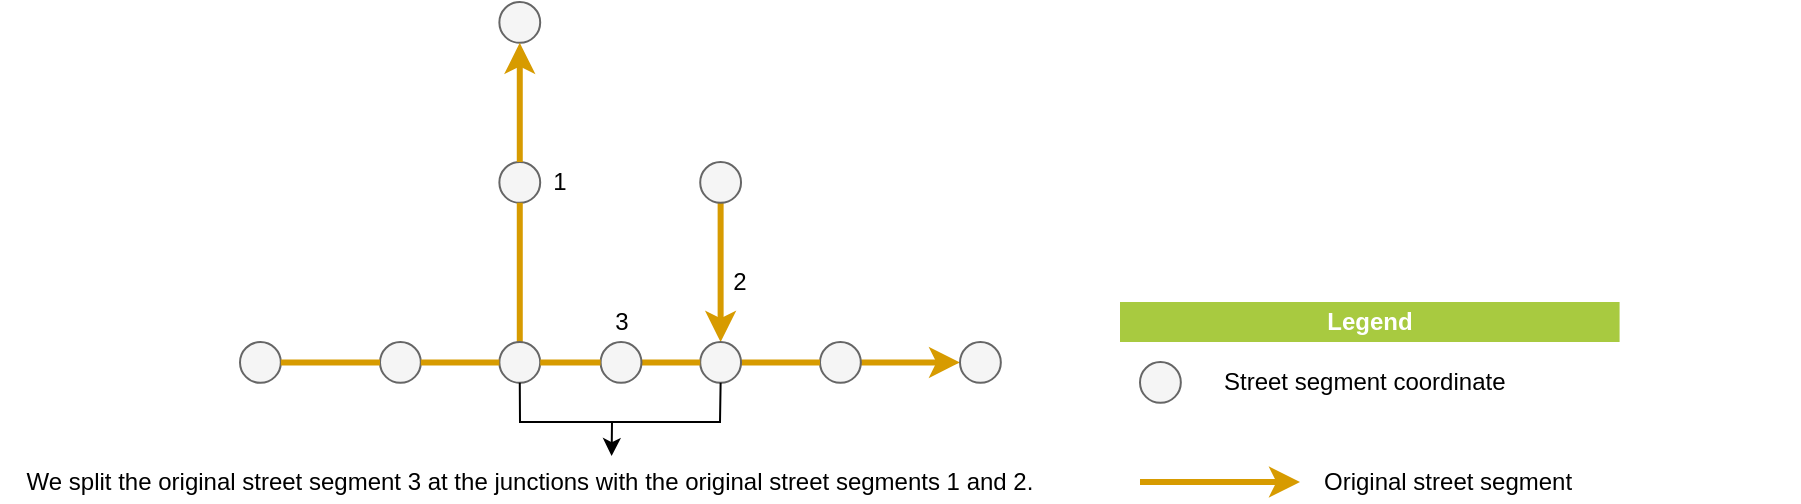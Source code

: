 <?xml version="1.0"?>
<mxfile version="13.5.6" pages="2">
  <diagram id="nyHCKi9QWK8JL2qzV-X6" name="A">
    <mxGraphModel dx="2" dy="1" grid="1" gridSize="10" guides="1" tooltips="1" connect="1" arrows="1" fold="1" page="1" pageScale="1" pageWidth="1654" pageHeight="1169" math="0" shadow="0">
      <root>
        <mxCell id="hiGJrkWXkCQ1DxNBdZDH-0"/>
        <mxCell id="hiGJrkWXkCQ1DxNBdZDH-1" parent="hiGJrkWXkCQ1DxNBdZDH-0"/>
        <mxCell id="K8IqpQfXdq8tyYNDH0MG-72" value="We split the original street segment 3 at the junctions with the original street segments 1 and 2." style="text;html=1;strokeColor=none;fillColor=none;align=center;verticalAlign=middle;whiteSpace=wrap;rounded=0;fontColor=#000000;" parent="hiGJrkWXkCQ1DxNBdZDH-1" vertex="1">
          <mxGeometry x="320.0" y="300" width="530" height="20" as="geometry"/>
        </mxCell>
        <mxCell id="K8IqpQfXdq8tyYNDH0MG-73" style="edgeStyle=orthogonalEdgeStyle;rounded=0;orthogonalLoop=1;jettySize=auto;html=1;strokeColor=#D79B00;strokeWidth=3;entryX=0;entryY=0.5;entryDx=0;entryDy=0;" parent="hiGJrkWXkCQ1DxNBdZDH-1" source="K8IqpQfXdq8tyYNDH0MG-87" target="K8IqpQfXdq8tyYNDH0MG-76" edge="1">
          <mxGeometry relative="1" as="geometry">
            <mxPoint x="690" y="250" as="targetPoint"/>
          </mxGeometry>
        </mxCell>
        <mxCell id="K8IqpQfXdq8tyYNDH0MG-74" value="" style="ellipse;whiteSpace=wrap;html=1;aspect=fixed;fillColor=#f5f5f5;rotation=0;strokeColor=#666666;fontColor=#333333;" parent="hiGJrkWXkCQ1DxNBdZDH-1" vertex="1">
          <mxGeometry x="440.0" y="240" width="20.42" height="20.42" as="geometry"/>
        </mxCell>
        <mxCell id="K8IqpQfXdq8tyYNDH0MG-75" value="3" style="text;html=1;strokeColor=none;fillColor=none;align=center;verticalAlign=middle;whiteSpace=wrap;rounded=0;" parent="hiGJrkWXkCQ1DxNBdZDH-1" vertex="1">
          <mxGeometry x="610.52" y="220.0" width="40" height="20" as="geometry"/>
        </mxCell>
        <mxCell id="K8IqpQfXdq8tyYNDH0MG-76" value="" style="ellipse;whiteSpace=wrap;html=1;aspect=fixed;fillColor=#f5f5f5;strokeColor=#666666;rotation=0;fontColor=#333333;" parent="hiGJrkWXkCQ1DxNBdZDH-1" vertex="1">
          <mxGeometry x="800" y="240" width="20.42" height="20.42" as="geometry"/>
        </mxCell>
        <mxCell id="K8IqpQfXdq8tyYNDH0MG-77" value="" style="ellipse;whiteSpace=wrap;html=1;aspect=fixed;fillColor=#f5f5f5;strokeColor=#666666;rotation=0;fontColor=#333333;" parent="hiGJrkWXkCQ1DxNBdZDH-1" vertex="1">
          <mxGeometry x="569.68" y="150" width="20.42" height="20.42" as="geometry"/>
        </mxCell>
        <mxCell id="K8IqpQfXdq8tyYNDH0MG-78" value="" style="curved=1;html=1;strokeColor=#D79B00;fontColor=#000000;fontSize=11;rounded=0;strokeWidth=3;entryX=0.5;entryY=1;entryDx=0;entryDy=0;exitX=0.5;exitY=0;exitDx=0;exitDy=0;endArrow=none;endFill=0;" parent="hiGJrkWXkCQ1DxNBdZDH-1" source="K8IqpQfXdq8tyYNDH0MG-91" target="K8IqpQfXdq8tyYNDH0MG-77" edge="1">
          <mxGeometry width="50" height="50" relative="1" as="geometry">
            <mxPoint x="600" y="250" as="sourcePoint"/>
            <mxPoint x="630" y="190" as="targetPoint"/>
            <Array as="points"/>
          </mxGeometry>
        </mxCell>
        <mxCell id="K8IqpQfXdq8tyYNDH0MG-79" value="" style="ellipse;whiteSpace=wrap;html=1;aspect=fixed;fillColor=#f5f5f5;strokeColor=#666666;rotation=0;fontColor=#333333;" parent="hiGJrkWXkCQ1DxNBdZDH-1" vertex="1">
          <mxGeometry x="569.68" y="70" width="20.42" height="20.42" as="geometry"/>
        </mxCell>
        <mxCell id="K8IqpQfXdq8tyYNDH0MG-80" value="" style="curved=1;html=1;strokeColor=#D79B00;fontColor=#000000;fontSize=11;rounded=0;strokeWidth=3;entryX=0.5;entryY=1;entryDx=0;entryDy=0;exitX=0.5;exitY=0;exitDx=0;exitDy=0;" parent="hiGJrkWXkCQ1DxNBdZDH-1" source="K8IqpQfXdq8tyYNDH0MG-77" target="K8IqpQfXdq8tyYNDH0MG-79" edge="1">
          <mxGeometry width="50" height="50" relative="1" as="geometry">
            <mxPoint x="600" y="150" as="sourcePoint"/>
            <mxPoint x="600" y="100" as="targetPoint"/>
            <Array as="points"/>
          </mxGeometry>
        </mxCell>
        <mxCell id="K8IqpQfXdq8tyYNDH0MG-81" value="" style="curved=1;html=1;strokeColor=#D79B00;fontColor=#000000;fontSize=11;rounded=0;strokeWidth=3;entryX=0.5;entryY=0;entryDx=0;entryDy=0;" parent="hiGJrkWXkCQ1DxNBdZDH-1" source="K8IqpQfXdq8tyYNDH0MG-82" target="K8IqpQfXdq8tyYNDH0MG-89" edge="1">
          <mxGeometry width="50" height="50" relative="1" as="geometry">
            <mxPoint x="680.0" y="250" as="sourcePoint"/>
            <mxPoint x="740" y="170" as="targetPoint"/>
            <Array as="points"/>
          </mxGeometry>
        </mxCell>
        <mxCell id="K8IqpQfXdq8tyYNDH0MG-82" value="" style="ellipse;whiteSpace=wrap;html=1;aspect=fixed;fillColor=#f5f5f5;strokeColor=#666666;rotation=0;fontColor=#333333;" parent="hiGJrkWXkCQ1DxNBdZDH-1" vertex="1">
          <mxGeometry x="670.1" y="150" width="20.42" height="20.42" as="geometry"/>
        </mxCell>
        <mxCell id="K8IqpQfXdq8tyYNDH0MG-83" value="1" style="text;html=1;strokeColor=none;fillColor=none;align=center;verticalAlign=middle;whiteSpace=wrap;rounded=0;" parent="hiGJrkWXkCQ1DxNBdZDH-1" vertex="1">
          <mxGeometry x="580.31" y="150.0" width="40" height="20" as="geometry"/>
        </mxCell>
        <mxCell id="K8IqpQfXdq8tyYNDH0MG-84" value="2" style="text;html=1;strokeColor=none;fillColor=none;align=center;verticalAlign=middle;whiteSpace=wrap;rounded=0;" parent="hiGJrkWXkCQ1DxNBdZDH-1" vertex="1">
          <mxGeometry x="670.1" y="200.0" width="40" height="20" as="geometry"/>
        </mxCell>
        <mxCell id="K8IqpQfXdq8tyYNDH0MG-85" value="" style="ellipse;whiteSpace=wrap;html=1;aspect=fixed;fillColor=#f5f5f5;rotation=0;strokeColor=#666666;fontColor=#333333;" parent="hiGJrkWXkCQ1DxNBdZDH-1" vertex="1">
          <mxGeometry x="510.0" y="240" width="20.42" height="20.42" as="geometry"/>
        </mxCell>
        <mxCell id="K8IqpQfXdq8tyYNDH0MG-86" style="edgeStyle=orthogonalEdgeStyle;rounded=0;orthogonalLoop=1;jettySize=auto;html=1;strokeColor=#D79B00;strokeWidth=3;entryX=0;entryY=0.5;entryDx=0;entryDy=0;endArrow=none;endFill=0;" parent="hiGJrkWXkCQ1DxNBdZDH-1" source="K8IqpQfXdq8tyYNDH0MG-74" target="K8IqpQfXdq8tyYNDH0MG-85" edge="1">
          <mxGeometry relative="1" as="geometry">
            <mxPoint x="800.0" y="250.21" as="targetPoint"/>
            <mxPoint x="500.42" y="250.21" as="sourcePoint"/>
          </mxGeometry>
        </mxCell>
        <mxCell id="K8IqpQfXdq8tyYNDH0MG-87" value="" style="ellipse;whiteSpace=wrap;html=1;aspect=fixed;fillColor=#f5f5f5;rotation=0;strokeColor=#666666;fontColor=#333333;" parent="hiGJrkWXkCQ1DxNBdZDH-1" vertex="1">
          <mxGeometry x="730.0" y="240" width="20.42" height="20.42" as="geometry"/>
        </mxCell>
        <mxCell id="K8IqpQfXdq8tyYNDH0MG-88" style="edgeStyle=orthogonalEdgeStyle;rounded=0;orthogonalLoop=1;jettySize=auto;html=1;strokeColor=#D79B00;strokeWidth=3;entryX=0;entryY=0.5;entryDx=0;entryDy=0;endArrow=none;endFill=0;" parent="hiGJrkWXkCQ1DxNBdZDH-1" source="K8IqpQfXdq8tyYNDH0MG-89" target="K8IqpQfXdq8tyYNDH0MG-87" edge="1">
          <mxGeometry relative="1" as="geometry">
            <mxPoint x="800.0" y="250.21" as="targetPoint"/>
            <mxPoint x="560.42" y="250.21" as="sourcePoint"/>
          </mxGeometry>
        </mxCell>
        <mxCell id="K8IqpQfXdq8tyYNDH0MG-89" value="" style="ellipse;whiteSpace=wrap;html=1;aspect=fixed;fillColor=#f5f5f5;rotation=0;strokeColor=#666666;fontColor=#333333;" parent="hiGJrkWXkCQ1DxNBdZDH-1" vertex="1">
          <mxGeometry x="670.1" y="240" width="20.42" height="20.42" as="geometry"/>
        </mxCell>
        <mxCell id="K8IqpQfXdq8tyYNDH0MG-90" style="edgeStyle=orthogonalEdgeStyle;rounded=0;orthogonalLoop=1;jettySize=auto;html=1;strokeColor=#D79B00;strokeWidth=3;entryX=0;entryY=0.5;entryDx=0;entryDy=0;endArrow=none;endFill=0;" parent="hiGJrkWXkCQ1DxNBdZDH-1" source="K8IqpQfXdq8tyYNDH0MG-93" target="K8IqpQfXdq8tyYNDH0MG-89" edge="1">
          <mxGeometry relative="1" as="geometry">
            <mxPoint x="730.0" y="250.21" as="targetPoint"/>
            <mxPoint x="560.42" y="250.21" as="sourcePoint"/>
          </mxGeometry>
        </mxCell>
        <mxCell id="K8IqpQfXdq8tyYNDH0MG-91" value="" style="ellipse;whiteSpace=wrap;html=1;aspect=fixed;fillColor=#f5f5f5;rotation=0;strokeColor=#666666;fontColor=#333333;" parent="hiGJrkWXkCQ1DxNBdZDH-1" vertex="1">
          <mxGeometry x="569.68" y="240" width="20.42" height="20.42" as="geometry"/>
        </mxCell>
        <mxCell id="K8IqpQfXdq8tyYNDH0MG-92" style="edgeStyle=orthogonalEdgeStyle;rounded=0;orthogonalLoop=1;jettySize=auto;html=1;strokeColor=#D79B00;strokeWidth=3;entryX=0;entryY=0.5;entryDx=0;entryDy=0;endArrow=none;endFill=0;" parent="hiGJrkWXkCQ1DxNBdZDH-1" source="K8IqpQfXdq8tyYNDH0MG-85" target="K8IqpQfXdq8tyYNDH0MG-91" edge="1">
          <mxGeometry relative="1" as="geometry">
            <mxPoint x="670.1" y="250.21" as="targetPoint"/>
            <mxPoint x="560.42" y="250.21" as="sourcePoint"/>
          </mxGeometry>
        </mxCell>
        <mxCell id="K8IqpQfXdq8tyYNDH0MG-93" value="" style="ellipse;whiteSpace=wrap;html=1;aspect=fixed;fillColor=#f5f5f5;rotation=0;strokeColor=#666666;fontColor=#333333;" parent="hiGJrkWXkCQ1DxNBdZDH-1" vertex="1">
          <mxGeometry x="620.31" y="240" width="20.42" height="20.42" as="geometry"/>
        </mxCell>
        <mxCell id="K8IqpQfXdq8tyYNDH0MG-94" style="edgeStyle=orthogonalEdgeStyle;rounded=0;orthogonalLoop=1;jettySize=auto;html=1;strokeColor=#D79B00;strokeWidth=3;entryX=0;entryY=0.5;entryDx=0;entryDy=0;endArrow=none;endFill=0;" parent="hiGJrkWXkCQ1DxNBdZDH-1" source="K8IqpQfXdq8tyYNDH0MG-91" target="K8IqpQfXdq8tyYNDH0MG-93" edge="1">
          <mxGeometry relative="1" as="geometry">
            <mxPoint x="670.1" y="250.21" as="targetPoint"/>
            <mxPoint x="610.52" y="250.21" as="sourcePoint"/>
          </mxGeometry>
        </mxCell>
        <mxCell id="K8IqpQfXdq8tyYNDH0MG-95" value="&lt;b&gt;Legend&lt;/b&gt;" style="text;html=1;strokeColor=none;align=center;verticalAlign=middle;whiteSpace=wrap;rounded=0;fillColor=#a8ca40;fontColor=#FFFFFF;" parent="hiGJrkWXkCQ1DxNBdZDH-1" vertex="1">
          <mxGeometry x="880.0" y="220" width="249.79" height="20" as="geometry"/>
        </mxCell>
        <mxCell id="K8IqpQfXdq8tyYNDH0MG-98" value="" style="curved=1;html=1;strokeColor=#D79B00;fontColor=#000000;fontSize=11;rounded=0;strokeWidth=3;" parent="hiGJrkWXkCQ1DxNBdZDH-1" edge="1">
          <mxGeometry width="50" height="50" relative="1" as="geometry">
            <mxPoint x="890.0" y="310" as="sourcePoint"/>
            <mxPoint x="970" y="310" as="targetPoint"/>
            <Array as="points"/>
          </mxGeometry>
        </mxCell>
        <mxCell id="K8IqpQfXdq8tyYNDH0MG-123" value="" style="ellipse;whiteSpace=wrap;html=1;aspect=fixed;rotation=0;fillColor=#f5f5f5;strokeColor=#666666;fontColor=#333333;" parent="hiGJrkWXkCQ1DxNBdZDH-1" vertex="1">
          <mxGeometry x="890.0" y="250" width="20.42" height="20.42" as="geometry"/>
        </mxCell>
        <mxCell id="K8IqpQfXdq8tyYNDH0MG-124" value="Street segment coordinate" style="text;html=1;strokeColor=none;fillColor=none;align=left;verticalAlign=middle;whiteSpace=wrap;rounded=0;" parent="hiGJrkWXkCQ1DxNBdZDH-1" vertex="1">
          <mxGeometry x="929.84" y="250.42" width="180" height="20" as="geometry"/>
        </mxCell>
        <mxCell id="K8IqpQfXdq8tyYNDH0MG-125" value="Original street segment" style="text;html=1;strokeColor=none;fillColor=none;align=left;verticalAlign=middle;whiteSpace=wrap;rounded=0;" parent="hiGJrkWXkCQ1DxNBdZDH-1" vertex="1">
          <mxGeometry x="980" y="300" width="239.42" height="20" as="geometry"/>
        </mxCell>
        <mxCell id="uLnBpKBbL4rqa6J9knvG-0" value="" style="endArrow=classic;html=1;exitX=0.5;exitY=1;exitDx=0;exitDy=0;entryX=0.577;entryY=-0.148;entryDx=0;entryDy=0;entryPerimeter=0;rounded=0;" parent="hiGJrkWXkCQ1DxNBdZDH-1" source="K8IqpQfXdq8tyYNDH0MG-91" target="K8IqpQfXdq8tyYNDH0MG-72" edge="1">
          <mxGeometry width="50" height="50" relative="1" as="geometry">
            <mxPoint x="640" y="280" as="sourcePoint"/>
            <mxPoint x="690" y="230" as="targetPoint"/>
            <Array as="points">
              <mxPoint x="580" y="280"/>
              <mxPoint x="626" y="280"/>
            </Array>
          </mxGeometry>
        </mxCell>
        <mxCell id="uLnBpKBbL4rqa6J9knvG-1" value="" style="endArrow=none;html=1;entryX=0.5;entryY=1;entryDx=0;entryDy=0;rounded=0;" parent="hiGJrkWXkCQ1DxNBdZDH-1" target="K8IqpQfXdq8tyYNDH0MG-89" edge="1">
          <mxGeometry width="50" height="50" relative="1" as="geometry">
            <mxPoint x="620" y="280" as="sourcePoint"/>
            <mxPoint x="690" y="230" as="targetPoint"/>
            <Array as="points">
              <mxPoint x="680" y="280"/>
            </Array>
          </mxGeometry>
        </mxCell>
      </root>
    </mxGraphModel>
  </diagram>
</mxfile>
